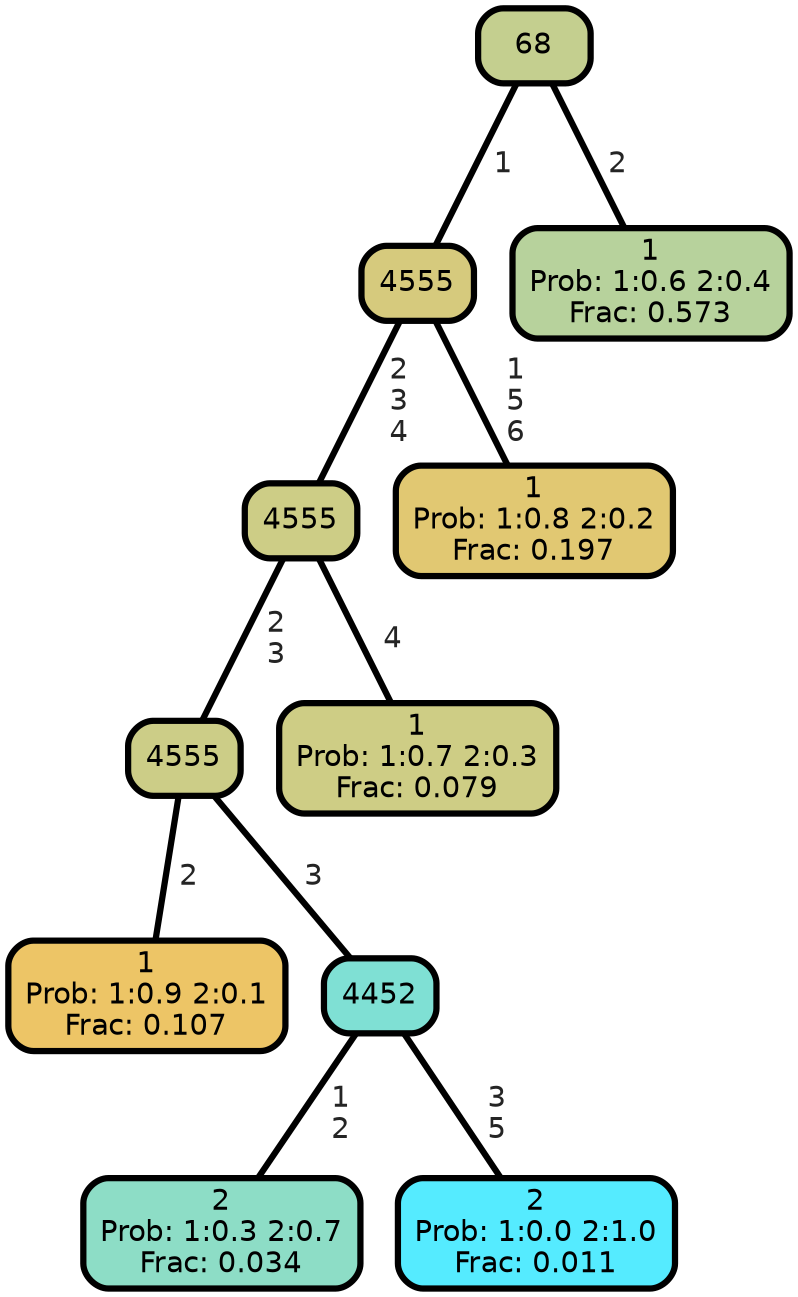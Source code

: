 graph Tree {
node [shape=box, style="filled, rounded",color="black",penwidth="3",fontcolor="black",                 fontname=helvetica] ;
graph [ranksep="0 equally", splines=straight,                 bgcolor=transparent, dpi=200] ;
edge [fontname=helvetica, fontweight=bold,fontcolor=grey14,color=black] ;
0 [label="1
Prob: 1:0.9 2:0.1
Frac: 0.107", fillcolor="#edc566"] ;
1 [label="4555", fillcolor="#cccd87"] ;
2 [label="2
Prob: 1:0.3 2:0.7
Frac: 0.034", fillcolor="#8dddc6"] ;
3 [label="4452", fillcolor="#7fe0d4"] ;
4 [label="2
Prob: 1:0.0 2:1.0
Frac: 0.011", fillcolor="#55ebff"] ;
5 [label="4555", fillcolor="#cdcd86"] ;
6 [label="1
Prob: 1:0.7 2:0.3
Frac: 0.079", fillcolor="#cecd85"] ;
7 [label="4555", fillcolor="#d6ca7d"] ;
8 [label="1
Prob: 1:0.8 2:0.2
Frac: 0.197", fillcolor="#e1c872"] ;
9 [label="68", fillcolor="#c4cf8f"] ;
10 [label="1
Prob: 1:0.6 2:0.4
Frac: 0.573", fillcolor="#b7d29c"] ;
1 -- 0 [label=" 2",penwidth=3] ;
1 -- 3 [label=" 3",penwidth=3] ;
3 -- 2 [label=" 1\n 2",penwidth=3] ;
3 -- 4 [label=" 3\n 5",penwidth=3] ;
5 -- 1 [label=" 2\n 3",penwidth=3] ;
5 -- 6 [label=" 4",penwidth=3] ;
7 -- 5 [label=" 2\n 3\n 4",penwidth=3] ;
7 -- 8 [label=" 1\n 5\n 6",penwidth=3] ;
9 -- 7 [label=" 1",penwidth=3] ;
9 -- 10 [label=" 2",penwidth=3] ;
{rank = same;}}
